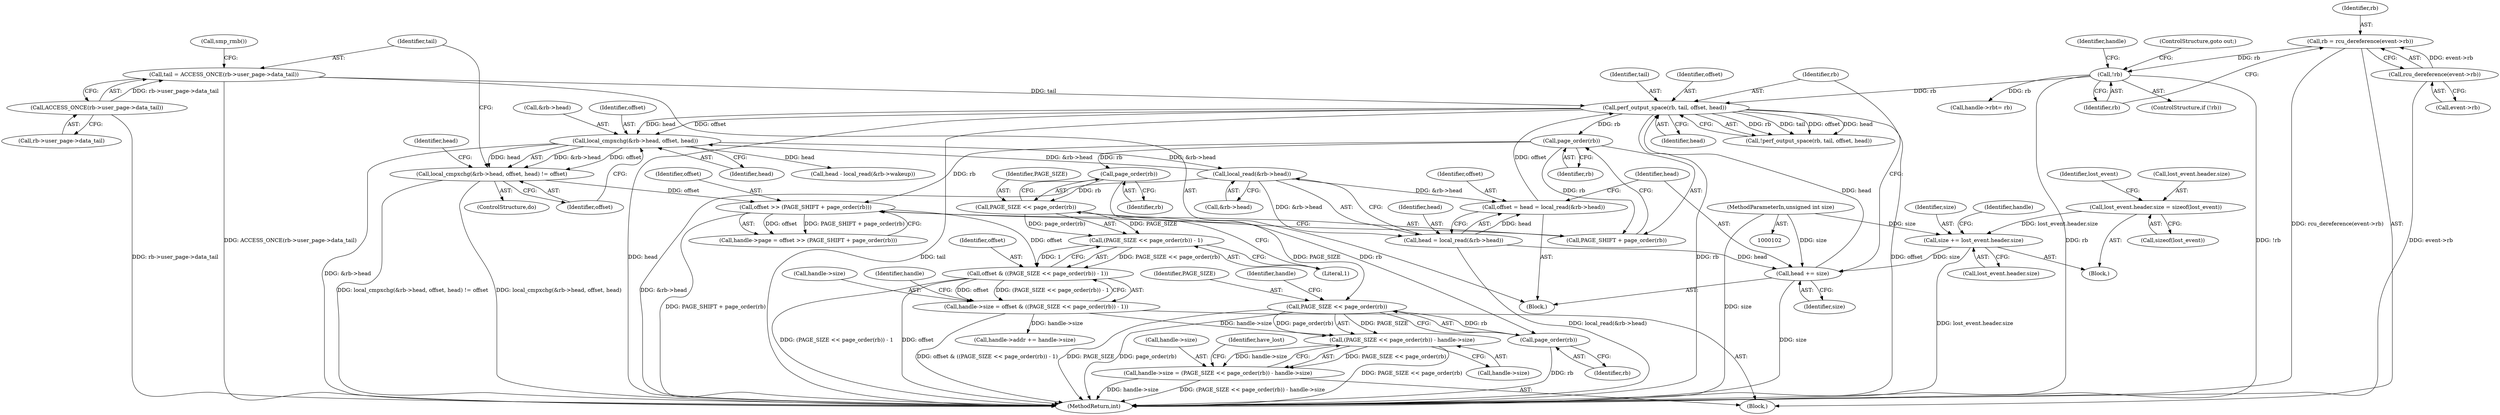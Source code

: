 digraph "0_linux_a8b0ca17b80e92faab46ee7179ba9e99ccb61233_68@pointer" {
"1000305" [label="(Call,(PAGE_SIZE << page_order(rb)) - handle->size)"];
"1000306" [label="(Call,PAGE_SIZE << page_order(rb))"];
"1000278" [label="(Call,PAGE_SIZE << page_order(rb))"];
"1000280" [label="(Call,page_order(rb))"];
"1000260" [label="(Call,page_order(rb))"];
"1000217" [label="(Call,perf_output_space(rb, tail, offset, head))"];
"1000132" [label="(Call,!rb)"];
"1000125" [label="(Call,rb = rcu_dereference(event->rb))"];
"1000127" [label="(Call,rcu_dereference(event->rb))"];
"1000193" [label="(Call,tail = ACCESS_ONCE(rb->user_page->data_tail))"];
"1000195" [label="(Call,ACCESS_ONCE(rb->user_page->data_tail))"];
"1000202" [label="(Call,offset = head = local_read(&rb->head))"];
"1000204" [label="(Call,head = local_read(&rb->head))"];
"1000206" [label="(Call,local_read(&rb->head))"];
"1000224" [label="(Call,local_cmpxchg(&rb->head, offset, head))"];
"1000211" [label="(Call,head += size)"];
"1000182" [label="(Call,size += lost_event.header.size)"];
"1000166" [label="(Call,lost_event.header.size = sizeof(lost_event))"];
"1000105" [label="(MethodParameterIn,unsigned int size)"];
"1000308" [label="(Call,page_order(rb))"];
"1000271" [label="(Call,handle->size = offset & ((PAGE_SIZE << page_order(rb)) - 1))"];
"1000275" [label="(Call,offset & ((PAGE_SIZE << page_order(rb)) - 1))"];
"1000256" [label="(Call,offset >> (PAGE_SHIFT + page_order(rb)))"];
"1000223" [label="(Call,local_cmpxchg(&rb->head, offset, head) != offset)"];
"1000277" [label="(Call,(PAGE_SIZE << page_order(rb)) - 1)"];
"1000301" [label="(Call,handle->size = (PAGE_SIZE << page_order(rb)) - handle->size)"];
"1000224" [label="(Call,local_cmpxchg(&rb->head, offset, head))"];
"1000133" [label="(Identifier,rb)"];
"1000258" [label="(Call,PAGE_SHIFT + page_order(rb))"];
"1000204" [label="(Call,head = local_read(&rb->head))"];
"1000190" [label="(Identifier,handle)"];
"1000294" [label="(Call,handle->addr += handle->size)"];
"1000177" [label="(Identifier,lost_event)"];
"1000194" [label="(Identifier,tail)"];
"1000192" [label="(Block,)"];
"1000275" [label="(Call,offset & ((PAGE_SIZE << page_order(rb)) - 1))"];
"1000280" [label="(Call,page_order(rb))"];
"1000137" [label="(Identifier,handle)"];
"1000279" [label="(Identifier,PAGE_SIZE)"];
"1000128" [label="(Call,event->rb)"];
"1000285" [label="(Identifier,handle)"];
"1000220" [label="(Identifier,offset)"];
"1000277" [label="(Call,(PAGE_SIZE << page_order(rb)) - 1)"];
"1000218" [label="(Identifier,rb)"];
"1000134" [label="(ControlStructure,goto out;)"];
"1000184" [label="(Call,lost_event.header.size)"];
"1000252" [label="(Call,handle->page = offset >> (PAGE_SHIFT + page_order(rb)))"];
"1000309" [label="(Identifier,rb)"];
"1000195" [label="(Call,ACCESS_ONCE(rb->user_page->data_tail))"];
"1000203" [label="(Identifier,offset)"];
"1000125" [label="(Call,rb = rcu_dereference(event->rb))"];
"1000166" [label="(Call,lost_event.header.size = sizeof(lost_event))"];
"1000314" [label="(Identifier,have_lost)"];
"1000212" [label="(Identifier,head)"];
"1000182" [label="(Call,size += lost_event.header.size)"];
"1000230" [label="(Identifier,head)"];
"1000257" [label="(Identifier,offset)"];
"1000191" [label="(ControlStructure,do)"];
"1000261" [label="(Identifier,rb)"];
"1000105" [label="(MethodParameterIn,unsigned int size)"];
"1000256" [label="(Call,offset >> (PAGE_SHIFT + page_order(rb)))"];
"1000219" [label="(Identifier,tail)"];
"1000211" [label="(Call,head += size)"];
"1000217" [label="(Call,perf_output_space(rb, tail, offset, head))"];
"1000234" [label="(Call,head - local_read(&rb->wakeup))"];
"1000311" [label="(Identifier,handle)"];
"1000272" [label="(Call,handle->size)"];
"1000127" [label="(Call,rcu_dereference(event->rb))"];
"1000183" [label="(Identifier,size)"];
"1000126" [label="(Identifier,rb)"];
"1000281" [label="(Identifier,rb)"];
"1000205" [label="(Identifier,head)"];
"1000229" [label="(Identifier,offset)"];
"1000201" [label="(Call,smp_rmb())"];
"1000302" [label="(Call,handle->size)"];
"1000213" [label="(Identifier,size)"];
"1000370" [label="(MethodReturn,int)"];
"1000301" [label="(Call,handle->size = (PAGE_SIZE << page_order(rb)) - handle->size)"];
"1000135" [label="(Call,handle->rb\t= rb)"];
"1000107" [label="(Block,)"];
"1000235" [label="(Identifier,head)"];
"1000221" [label="(Identifier,head)"];
"1000306" [label="(Call,PAGE_SIZE << page_order(rb))"];
"1000260" [label="(Call,page_order(rb))"];
"1000231" [label="(Identifier,offset)"];
"1000282" [label="(Literal,1)"];
"1000206" [label="(Call,local_read(&rb->head))"];
"1000196" [label="(Call,rb->user_page->data_tail)"];
"1000271" [label="(Call,handle->size = offset & ((PAGE_SIZE << page_order(rb)) - 1))"];
"1000276" [label="(Identifier,offset)"];
"1000132" [label="(Call,!rb)"];
"1000223" [label="(Call,local_cmpxchg(&rb->head, offset, head) != offset)"];
"1000225" [label="(Call,&rb->head)"];
"1000308" [label="(Call,page_order(rb))"];
"1000305" [label="(Call,(PAGE_SIZE << page_order(rb)) - handle->size)"];
"1000216" [label="(Call,!perf_output_space(rb, tail, offset, head))"];
"1000278" [label="(Call,PAGE_SIZE << page_order(rb))"];
"1000307" [label="(Identifier,PAGE_SIZE)"];
"1000172" [label="(Call,sizeof(lost_event))"];
"1000193" [label="(Call,tail = ACCESS_ONCE(rb->user_page->data_tail))"];
"1000202" [label="(Call,offset = head = local_read(&rb->head))"];
"1000131" [label="(ControlStructure,if (!rb))"];
"1000167" [label="(Call,lost_event.header.size)"];
"1000165" [label="(Block,)"];
"1000207" [label="(Call,&rb->head)"];
"1000310" [label="(Call,handle->size)"];
"1000305" -> "1000301"  [label="AST: "];
"1000305" -> "1000310"  [label="CFG: "];
"1000306" -> "1000305"  [label="AST: "];
"1000310" -> "1000305"  [label="AST: "];
"1000301" -> "1000305"  [label="CFG: "];
"1000305" -> "1000370"  [label="DDG: PAGE_SIZE << page_order(rb)"];
"1000305" -> "1000301"  [label="DDG: PAGE_SIZE << page_order(rb)"];
"1000305" -> "1000301"  [label="DDG: handle->size"];
"1000306" -> "1000305"  [label="DDG: PAGE_SIZE"];
"1000306" -> "1000305"  [label="DDG: page_order(rb)"];
"1000271" -> "1000305"  [label="DDG: handle->size"];
"1000306" -> "1000308"  [label="CFG: "];
"1000307" -> "1000306"  [label="AST: "];
"1000308" -> "1000306"  [label="AST: "];
"1000311" -> "1000306"  [label="CFG: "];
"1000306" -> "1000370"  [label="DDG: PAGE_SIZE"];
"1000306" -> "1000370"  [label="DDG: page_order(rb)"];
"1000278" -> "1000306"  [label="DDG: PAGE_SIZE"];
"1000308" -> "1000306"  [label="DDG: rb"];
"1000278" -> "1000277"  [label="AST: "];
"1000278" -> "1000280"  [label="CFG: "];
"1000279" -> "1000278"  [label="AST: "];
"1000280" -> "1000278"  [label="AST: "];
"1000282" -> "1000278"  [label="CFG: "];
"1000278" -> "1000277"  [label="DDG: PAGE_SIZE"];
"1000278" -> "1000277"  [label="DDG: page_order(rb)"];
"1000280" -> "1000278"  [label="DDG: rb"];
"1000280" -> "1000281"  [label="CFG: "];
"1000281" -> "1000280"  [label="AST: "];
"1000260" -> "1000280"  [label="DDG: rb"];
"1000280" -> "1000308"  [label="DDG: rb"];
"1000260" -> "1000258"  [label="AST: "];
"1000260" -> "1000261"  [label="CFG: "];
"1000261" -> "1000260"  [label="AST: "];
"1000258" -> "1000260"  [label="CFG: "];
"1000260" -> "1000256"  [label="DDG: rb"];
"1000260" -> "1000258"  [label="DDG: rb"];
"1000217" -> "1000260"  [label="DDG: rb"];
"1000217" -> "1000216"  [label="AST: "];
"1000217" -> "1000221"  [label="CFG: "];
"1000218" -> "1000217"  [label="AST: "];
"1000219" -> "1000217"  [label="AST: "];
"1000220" -> "1000217"  [label="AST: "];
"1000221" -> "1000217"  [label="AST: "];
"1000216" -> "1000217"  [label="CFG: "];
"1000217" -> "1000370"  [label="DDG: head"];
"1000217" -> "1000370"  [label="DDG: tail"];
"1000217" -> "1000370"  [label="DDG: rb"];
"1000217" -> "1000370"  [label="DDG: offset"];
"1000217" -> "1000216"  [label="DDG: rb"];
"1000217" -> "1000216"  [label="DDG: tail"];
"1000217" -> "1000216"  [label="DDG: offset"];
"1000217" -> "1000216"  [label="DDG: head"];
"1000132" -> "1000217"  [label="DDG: rb"];
"1000193" -> "1000217"  [label="DDG: tail"];
"1000202" -> "1000217"  [label="DDG: offset"];
"1000211" -> "1000217"  [label="DDG: head"];
"1000217" -> "1000224"  [label="DDG: offset"];
"1000217" -> "1000224"  [label="DDG: head"];
"1000132" -> "1000131"  [label="AST: "];
"1000132" -> "1000133"  [label="CFG: "];
"1000133" -> "1000132"  [label="AST: "];
"1000134" -> "1000132"  [label="CFG: "];
"1000137" -> "1000132"  [label="CFG: "];
"1000132" -> "1000370"  [label="DDG: !rb"];
"1000132" -> "1000370"  [label="DDG: rb"];
"1000125" -> "1000132"  [label="DDG: rb"];
"1000132" -> "1000135"  [label="DDG: rb"];
"1000125" -> "1000107"  [label="AST: "];
"1000125" -> "1000127"  [label="CFG: "];
"1000126" -> "1000125"  [label="AST: "];
"1000127" -> "1000125"  [label="AST: "];
"1000133" -> "1000125"  [label="CFG: "];
"1000125" -> "1000370"  [label="DDG: rcu_dereference(event->rb)"];
"1000127" -> "1000125"  [label="DDG: event->rb"];
"1000127" -> "1000128"  [label="CFG: "];
"1000128" -> "1000127"  [label="AST: "];
"1000127" -> "1000370"  [label="DDG: event->rb"];
"1000193" -> "1000192"  [label="AST: "];
"1000193" -> "1000195"  [label="CFG: "];
"1000194" -> "1000193"  [label="AST: "];
"1000195" -> "1000193"  [label="AST: "];
"1000201" -> "1000193"  [label="CFG: "];
"1000193" -> "1000370"  [label="DDG: ACCESS_ONCE(rb->user_page->data_tail)"];
"1000195" -> "1000193"  [label="DDG: rb->user_page->data_tail"];
"1000195" -> "1000196"  [label="CFG: "];
"1000196" -> "1000195"  [label="AST: "];
"1000195" -> "1000370"  [label="DDG: rb->user_page->data_tail"];
"1000202" -> "1000192"  [label="AST: "];
"1000202" -> "1000204"  [label="CFG: "];
"1000203" -> "1000202"  [label="AST: "];
"1000204" -> "1000202"  [label="AST: "];
"1000212" -> "1000202"  [label="CFG: "];
"1000204" -> "1000202"  [label="DDG: head"];
"1000206" -> "1000202"  [label="DDG: &rb->head"];
"1000204" -> "1000206"  [label="CFG: "];
"1000205" -> "1000204"  [label="AST: "];
"1000206" -> "1000204"  [label="AST: "];
"1000204" -> "1000370"  [label="DDG: local_read(&rb->head)"];
"1000206" -> "1000204"  [label="DDG: &rb->head"];
"1000204" -> "1000211"  [label="DDG: head"];
"1000206" -> "1000207"  [label="CFG: "];
"1000207" -> "1000206"  [label="AST: "];
"1000206" -> "1000370"  [label="DDG: &rb->head"];
"1000224" -> "1000206"  [label="DDG: &rb->head"];
"1000206" -> "1000224"  [label="DDG: &rb->head"];
"1000224" -> "1000223"  [label="AST: "];
"1000224" -> "1000230"  [label="CFG: "];
"1000225" -> "1000224"  [label="AST: "];
"1000229" -> "1000224"  [label="AST: "];
"1000230" -> "1000224"  [label="AST: "];
"1000231" -> "1000224"  [label="CFG: "];
"1000224" -> "1000370"  [label="DDG: &rb->head"];
"1000224" -> "1000223"  [label="DDG: &rb->head"];
"1000224" -> "1000223"  [label="DDG: offset"];
"1000224" -> "1000223"  [label="DDG: head"];
"1000224" -> "1000234"  [label="DDG: head"];
"1000211" -> "1000192"  [label="AST: "];
"1000211" -> "1000213"  [label="CFG: "];
"1000212" -> "1000211"  [label="AST: "];
"1000213" -> "1000211"  [label="AST: "];
"1000218" -> "1000211"  [label="CFG: "];
"1000211" -> "1000370"  [label="DDG: size"];
"1000182" -> "1000211"  [label="DDG: size"];
"1000105" -> "1000211"  [label="DDG: size"];
"1000182" -> "1000165"  [label="AST: "];
"1000182" -> "1000184"  [label="CFG: "];
"1000183" -> "1000182"  [label="AST: "];
"1000184" -> "1000182"  [label="AST: "];
"1000190" -> "1000182"  [label="CFG: "];
"1000182" -> "1000370"  [label="DDG: lost_event.header.size"];
"1000166" -> "1000182"  [label="DDG: lost_event.header.size"];
"1000105" -> "1000182"  [label="DDG: size"];
"1000166" -> "1000165"  [label="AST: "];
"1000166" -> "1000172"  [label="CFG: "];
"1000167" -> "1000166"  [label="AST: "];
"1000172" -> "1000166"  [label="AST: "];
"1000177" -> "1000166"  [label="CFG: "];
"1000105" -> "1000102"  [label="AST: "];
"1000105" -> "1000370"  [label="DDG: size"];
"1000308" -> "1000309"  [label="CFG: "];
"1000309" -> "1000308"  [label="AST: "];
"1000308" -> "1000370"  [label="DDG: rb"];
"1000271" -> "1000107"  [label="AST: "];
"1000271" -> "1000275"  [label="CFG: "];
"1000272" -> "1000271"  [label="AST: "];
"1000275" -> "1000271"  [label="AST: "];
"1000285" -> "1000271"  [label="CFG: "];
"1000271" -> "1000370"  [label="DDG: offset & ((PAGE_SIZE << page_order(rb)) - 1)"];
"1000275" -> "1000271"  [label="DDG: offset"];
"1000275" -> "1000271"  [label="DDG: (PAGE_SIZE << page_order(rb)) - 1"];
"1000271" -> "1000294"  [label="DDG: handle->size"];
"1000275" -> "1000277"  [label="CFG: "];
"1000276" -> "1000275"  [label="AST: "];
"1000277" -> "1000275"  [label="AST: "];
"1000275" -> "1000370"  [label="DDG: offset"];
"1000275" -> "1000370"  [label="DDG: (PAGE_SIZE << page_order(rb)) - 1"];
"1000256" -> "1000275"  [label="DDG: offset"];
"1000277" -> "1000275"  [label="DDG: PAGE_SIZE << page_order(rb)"];
"1000277" -> "1000275"  [label="DDG: 1"];
"1000256" -> "1000252"  [label="AST: "];
"1000256" -> "1000258"  [label="CFG: "];
"1000257" -> "1000256"  [label="AST: "];
"1000258" -> "1000256"  [label="AST: "];
"1000252" -> "1000256"  [label="CFG: "];
"1000256" -> "1000370"  [label="DDG: PAGE_SHIFT + page_order(rb)"];
"1000256" -> "1000252"  [label="DDG: offset"];
"1000256" -> "1000252"  [label="DDG: PAGE_SHIFT + page_order(rb)"];
"1000223" -> "1000256"  [label="DDG: offset"];
"1000223" -> "1000191"  [label="AST: "];
"1000223" -> "1000231"  [label="CFG: "];
"1000231" -> "1000223"  [label="AST: "];
"1000194" -> "1000223"  [label="CFG: "];
"1000235" -> "1000223"  [label="CFG: "];
"1000223" -> "1000370"  [label="DDG: local_cmpxchg(&rb->head, offset, head) != offset"];
"1000223" -> "1000370"  [label="DDG: local_cmpxchg(&rb->head, offset, head)"];
"1000277" -> "1000282"  [label="CFG: "];
"1000282" -> "1000277"  [label="AST: "];
"1000301" -> "1000107"  [label="AST: "];
"1000302" -> "1000301"  [label="AST: "];
"1000314" -> "1000301"  [label="CFG: "];
"1000301" -> "1000370"  [label="DDG: (PAGE_SIZE << page_order(rb)) - handle->size"];
"1000301" -> "1000370"  [label="DDG: handle->size"];
}
